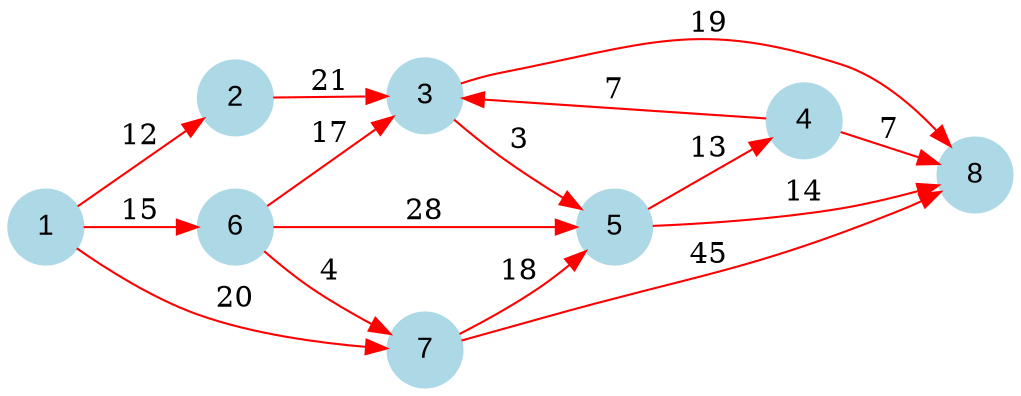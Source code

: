digraph graphe {
rankdir = LR;
node [fontname="Arial", shape = circle, color=lightblue, style=filled];
edge [color=red]
	1 -> 2 [label = "12"];
	1 -> 6 [label = "15"];
	1 -> 7 [label = "20"];
	2 -> 3 [label = "21"];
	3 -> 5 [label = "3"];
	3 -> 8 [label = "19"];
	4 -> 3 [label = "7"];
	4 -> 8 [label = "7"];
	5 -> 4 [label = "13"];
	5 -> 8 [label = "14"];
	6 -> 3 [label = "17"];
	6 -> 5 [label = "28"];
	6 -> 7 [label = "4"];
	7 -> 5 [label = "18"];
	7 -> 8 [label = "45"];
}
